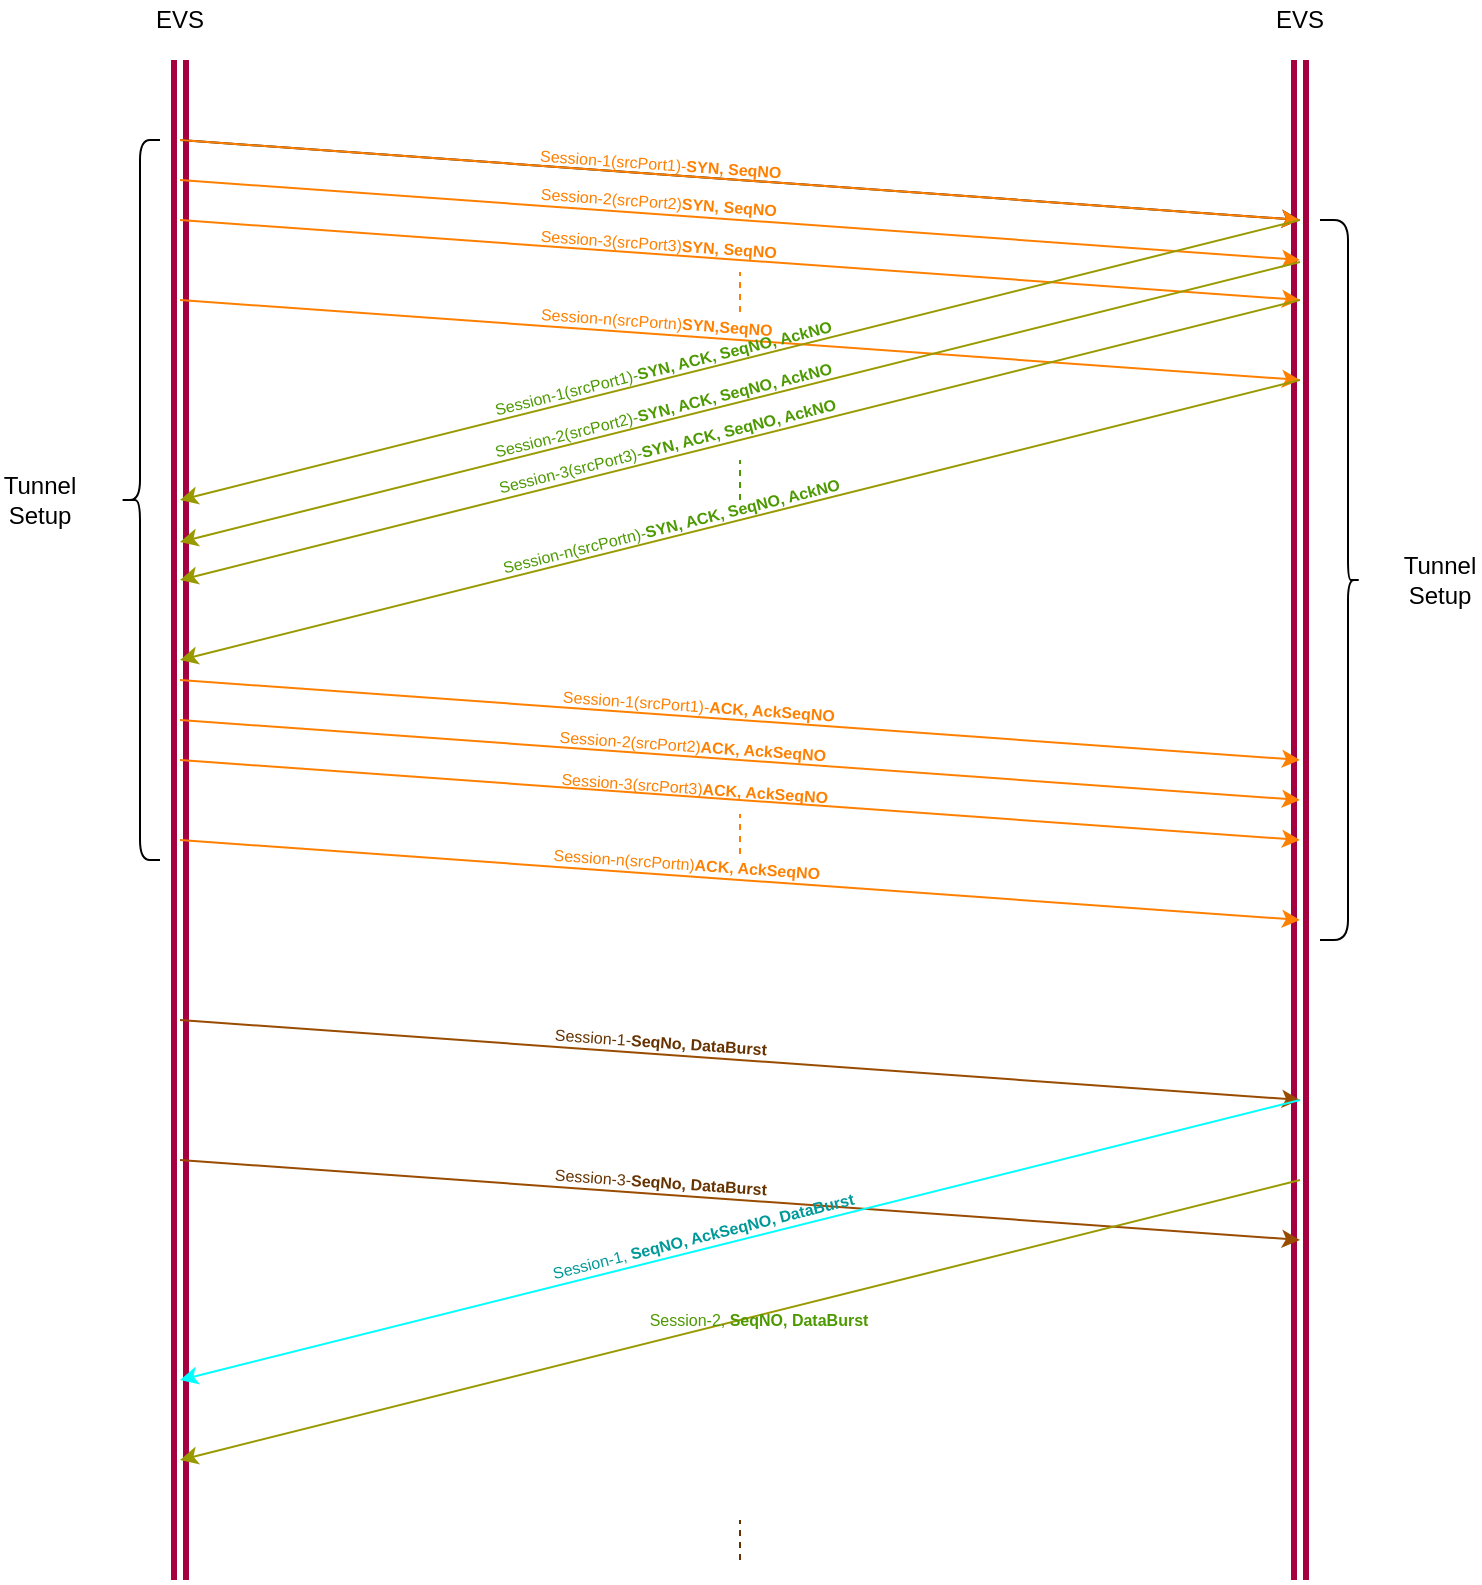<mxfile version="12.9.10" type="github">
  <diagram id="DGuxC2egyGF5mKbaKbJq" name="Page-1">
    <mxGraphModel dx="767" dy="450" grid="1" gridSize="10" guides="1" tooltips="1" connect="1" arrows="1" fold="1" page="1" pageScale="1" pageWidth="1100" pageHeight="850" math="0" shadow="0">
      <root>
        <mxCell id="0" />
        <mxCell id="1" parent="0" />
        <mxCell id="kNCdPxVCbltuEIP-QBrs-1" value="" style="shape=link;html=1;strokeWidth=3;fillColor=#d80073;strokeColor=#A50040;" edge="1" parent="1">
          <mxGeometry width="50" height="50" relative="1" as="geometry">
            <mxPoint x="210" y="840" as="sourcePoint" />
            <mxPoint x="210" y="80" as="targetPoint" />
          </mxGeometry>
        </mxCell>
        <mxCell id="kNCdPxVCbltuEIP-QBrs-2" value="" style="shape=link;html=1;strokeWidth=3;fillColor=#d80073;strokeColor=#A50040;" edge="1" parent="1">
          <mxGeometry width="50" height="50" relative="1" as="geometry">
            <mxPoint x="770" y="840" as="sourcePoint" />
            <mxPoint x="770" y="80" as="targetPoint" />
          </mxGeometry>
        </mxCell>
        <mxCell id="kNCdPxVCbltuEIP-QBrs-3" value="" style="endArrow=classic;html=1;strokeColor=#000000;strokeWidth=1;" edge="1" parent="1">
          <mxGeometry width="50" height="50" relative="1" as="geometry">
            <mxPoint x="210" y="120" as="sourcePoint" />
            <mxPoint x="770" y="160" as="targetPoint" />
          </mxGeometry>
        </mxCell>
        <mxCell id="kNCdPxVCbltuEIP-QBrs-4" value="" style="endArrow=classic;html=1;strokeColor=#FF8000;strokeWidth=1;" edge="1" parent="1">
          <mxGeometry width="50" height="50" relative="1" as="geometry">
            <mxPoint x="210" y="120" as="sourcePoint" />
            <mxPoint x="770" y="160" as="targetPoint" />
          </mxGeometry>
        </mxCell>
        <mxCell id="kNCdPxVCbltuEIP-QBrs-9" value="&lt;font style=&quot;font-size: 8px&quot; color=&quot;#ff8000&quot;&gt;Session-1(srcPort1)-&lt;b&gt;SYN, SeqNO&lt;/b&gt;&lt;/font&gt;" style="text;html=1;align=center;verticalAlign=middle;resizable=0;points=[];rotation=4;" vertex="1" connectable="0" parent="kNCdPxVCbltuEIP-QBrs-4">
          <mxGeometry x="-0.03" y="1" relative="1" as="geometry">
            <mxPoint x="-31.78" y="-8" as="offset" />
          </mxGeometry>
        </mxCell>
        <mxCell id="kNCdPxVCbltuEIP-QBrs-5" value="" style="endArrow=classic;html=1;strokeColor=#FF8000;strokeWidth=1;" edge="1" parent="1">
          <mxGeometry width="50" height="50" relative="1" as="geometry">
            <mxPoint x="210" y="140" as="sourcePoint" />
            <mxPoint x="770" y="180" as="targetPoint" />
          </mxGeometry>
        </mxCell>
        <mxCell id="kNCdPxVCbltuEIP-QBrs-10" value="&lt;font color=&quot;#ff8000&quot;&gt;&lt;span style=&quot;font-size: 8px&quot;&gt;Session-2(srcPort2)&lt;/span&gt;&lt;b style=&quot;font-size: 8px&quot;&gt;SYN, SeqNO&lt;/b&gt;&lt;/font&gt;&lt;span style=&quot;font-size: 8px&quot;&gt;&lt;br&gt;&lt;/span&gt;" style="text;html=1;align=center;verticalAlign=middle;resizable=0;points=[];rotation=4;" vertex="1" connectable="0" parent="kNCdPxVCbltuEIP-QBrs-5">
          <mxGeometry x="-0.044" y="-1" relative="1" as="geometry">
            <mxPoint x="-28.65" y="-10.12" as="offset" />
          </mxGeometry>
        </mxCell>
        <mxCell id="kNCdPxVCbltuEIP-QBrs-6" value="" style="endArrow=classic;html=1;strokeColor=#FF8000;strokeWidth=1;" edge="1" parent="1">
          <mxGeometry width="50" height="50" relative="1" as="geometry">
            <mxPoint x="210" y="160" as="sourcePoint" />
            <mxPoint x="770" y="200" as="targetPoint" />
          </mxGeometry>
        </mxCell>
        <mxCell id="kNCdPxVCbltuEIP-QBrs-11" value="&lt;font color=&quot;#ff8000&quot;&gt;&lt;span style=&quot;font-size: 8px&quot;&gt;Session-3(srcPort3)&lt;/span&gt;&lt;b style=&quot;font-size: 8px&quot;&gt;SYN, SeqNO&lt;/b&gt;&lt;/font&gt;" style="text;html=1;align=center;verticalAlign=middle;resizable=0;points=[];rotation=4;" vertex="1" connectable="0" parent="kNCdPxVCbltuEIP-QBrs-6">
          <mxGeometry x="-0.084" y="-1" relative="1" as="geometry">
            <mxPoint x="-17.48" y="-9" as="offset" />
          </mxGeometry>
        </mxCell>
        <mxCell id="kNCdPxVCbltuEIP-QBrs-7" value="" style="endArrow=classic;html=1;strokeColor=#FF8000;strokeWidth=1;" edge="1" parent="1">
          <mxGeometry width="50" height="50" relative="1" as="geometry">
            <mxPoint x="210" y="200" as="sourcePoint" />
            <mxPoint x="770" y="240" as="targetPoint" />
          </mxGeometry>
        </mxCell>
        <mxCell id="kNCdPxVCbltuEIP-QBrs-12" value="&lt;font color=&quot;#ff8000&quot;&gt;&lt;span style=&quot;font-size: 8px&quot;&gt;Session-n(srcPortn)&lt;/span&gt;&lt;b style=&quot;font-size: 8px&quot;&gt;SYN,SeqNO&lt;/b&gt;&lt;/font&gt;" style="text;html=1;align=center;verticalAlign=middle;resizable=0;points=[];rotation=4;" vertex="1" connectable="0" parent="kNCdPxVCbltuEIP-QBrs-7">
          <mxGeometry x="-0.097" relative="1" as="geometry">
            <mxPoint x="-15.16" y="-8.08" as="offset" />
          </mxGeometry>
        </mxCell>
        <mxCell id="kNCdPxVCbltuEIP-QBrs-8" value="" style="endArrow=none;dashed=1;html=1;strokeColor=#FF8000;strokeWidth=1;" edge="1" parent="1">
          <mxGeometry width="50" height="50" relative="1" as="geometry">
            <mxPoint x="490" y="206" as="sourcePoint" />
            <mxPoint x="490" y="186" as="targetPoint" />
          </mxGeometry>
        </mxCell>
        <mxCell id="kNCdPxVCbltuEIP-QBrs-14" value="" style="endArrow=classic;html=1;strokeColor=#999900;strokeWidth=1;" edge="1" parent="1">
          <mxGeometry width="50" height="50" relative="1" as="geometry">
            <mxPoint x="770" y="160" as="sourcePoint" />
            <mxPoint x="210" y="300" as="targetPoint" />
          </mxGeometry>
        </mxCell>
        <mxCell id="kNCdPxVCbltuEIP-QBrs-15" value="&lt;font style=&quot;font-size: 8px&quot; color=&quot;#4d9900&quot;&gt;Session-1(srcPort1)-&lt;b&gt;SYN, ACK, SeqNO, AckNO&lt;/b&gt;&lt;/font&gt;" style="text;html=1;align=center;verticalAlign=middle;resizable=0;points=[];rotation=346;" vertex="1" connectable="0" parent="kNCdPxVCbltuEIP-QBrs-14">
          <mxGeometry x="-0.03" y="1" relative="1" as="geometry">
            <mxPoint x="-47.6" y="4.12" as="offset" />
          </mxGeometry>
        </mxCell>
        <mxCell id="kNCdPxVCbltuEIP-QBrs-18" value="" style="endArrow=classic;html=1;strokeColor=#999900;strokeWidth=1;" edge="1" parent="1">
          <mxGeometry width="50" height="50" relative="1" as="geometry">
            <mxPoint x="770" y="181" as="sourcePoint" />
            <mxPoint x="210" y="321" as="targetPoint" />
          </mxGeometry>
        </mxCell>
        <mxCell id="kNCdPxVCbltuEIP-QBrs-19" value="&lt;font style=&quot;font-size: 8px&quot; color=&quot;#4d9900&quot;&gt;Session-2(srcPort2)-&lt;b&gt;SYN, ACK, SeqNO, AckNO&lt;/b&gt;&lt;/font&gt;" style="text;html=1;align=center;verticalAlign=middle;resizable=0;points=[];rotation=346;" vertex="1" connectable="0" parent="kNCdPxVCbltuEIP-QBrs-18">
          <mxGeometry x="-0.03" y="1" relative="1" as="geometry">
            <mxPoint x="-47.6" y="4" as="offset" />
          </mxGeometry>
        </mxCell>
        <mxCell id="kNCdPxVCbltuEIP-QBrs-20" value="" style="endArrow=classic;html=1;strokeColor=#999900;strokeWidth=1;" edge="1" parent="1">
          <mxGeometry width="50" height="50" relative="1" as="geometry">
            <mxPoint x="770" y="200" as="sourcePoint" />
            <mxPoint x="210" y="340" as="targetPoint" />
          </mxGeometry>
        </mxCell>
        <mxCell id="kNCdPxVCbltuEIP-QBrs-21" value="&lt;font style=&quot;font-size: 8px&quot; color=&quot;#4d9900&quot;&gt;Session-3(srcPort3)-&lt;b&gt;SYN, ACK, SeqNO, AckNO&lt;/b&gt;&lt;/font&gt;" style="text;html=1;align=center;verticalAlign=middle;resizable=0;points=[];rotation=346;" vertex="1" connectable="0" parent="kNCdPxVCbltuEIP-QBrs-20">
          <mxGeometry x="-0.03" y="1" relative="1" as="geometry">
            <mxPoint x="-45.6" y="3" as="offset" />
          </mxGeometry>
        </mxCell>
        <mxCell id="kNCdPxVCbltuEIP-QBrs-22" value="" style="endArrow=none;dashed=1;html=1;strokeColor=#4D9900;strokeWidth=1;" edge="1" parent="1">
          <mxGeometry width="50" height="50" relative="1" as="geometry">
            <mxPoint x="490" y="300" as="sourcePoint" />
            <mxPoint x="490" y="280" as="targetPoint" />
          </mxGeometry>
        </mxCell>
        <mxCell id="kNCdPxVCbltuEIP-QBrs-23" value="" style="endArrow=classic;html=1;strokeColor=#999900;strokeWidth=1;" edge="1" parent="1">
          <mxGeometry width="50" height="50" relative="1" as="geometry">
            <mxPoint x="770" y="240" as="sourcePoint" />
            <mxPoint x="210" y="380" as="targetPoint" />
          </mxGeometry>
        </mxCell>
        <mxCell id="kNCdPxVCbltuEIP-QBrs-24" value="&lt;font style=&quot;font-size: 8px&quot; color=&quot;#4d9900&quot;&gt;Session-n(srcPortn)-&lt;b&gt;SYN, ACK, SeqNO, AckNO&lt;/b&gt;&lt;/font&gt;" style="text;html=1;align=center;verticalAlign=middle;resizable=0;points=[];rotation=346;" vertex="1" connectable="0" parent="kNCdPxVCbltuEIP-QBrs-23">
          <mxGeometry x="-0.03" y="1" relative="1" as="geometry">
            <mxPoint x="-43.6" y="3.12" as="offset" />
          </mxGeometry>
        </mxCell>
        <mxCell id="kNCdPxVCbltuEIP-QBrs-25" value="" style="endArrow=classic;html=1;strokeColor=#FF8000;strokeWidth=1;" edge="1" parent="1">
          <mxGeometry width="50" height="50" relative="1" as="geometry">
            <mxPoint x="210" y="390" as="sourcePoint" />
            <mxPoint x="770" y="430" as="targetPoint" />
          </mxGeometry>
        </mxCell>
        <mxCell id="kNCdPxVCbltuEIP-QBrs-26" value="&lt;font style=&quot;font-size: 8px&quot; color=&quot;#ff8000&quot;&gt;Session-1(srcPort1)-&lt;b&gt;ACK, AckSeqNO&lt;/b&gt;&lt;/font&gt;" style="text;html=1;align=center;verticalAlign=middle;resizable=0;points=[];rotation=4;" vertex="1" connectable="0" parent="kNCdPxVCbltuEIP-QBrs-25">
          <mxGeometry x="-0.03" y="1" relative="1" as="geometry">
            <mxPoint x="-13" y="-6.41" as="offset" />
          </mxGeometry>
        </mxCell>
        <mxCell id="kNCdPxVCbltuEIP-QBrs-27" value="" style="endArrow=classic;html=1;strokeColor=#FF8000;strokeWidth=1;" edge="1" parent="1">
          <mxGeometry width="50" height="50" relative="1" as="geometry">
            <mxPoint x="210" y="410" as="sourcePoint" />
            <mxPoint x="770" y="450" as="targetPoint" />
          </mxGeometry>
        </mxCell>
        <mxCell id="kNCdPxVCbltuEIP-QBrs-28" value="&lt;font color=&quot;#ff8000&quot;&gt;&lt;span style=&quot;font-size: 8px&quot;&gt;Session-2(srcPort2)&lt;b&gt;ACK, AckSeqNO&lt;/b&gt;&lt;/span&gt;&lt;/font&gt;&lt;span style=&quot;font-size: 8px&quot;&gt;&lt;br&gt;&lt;/span&gt;" style="text;html=1;align=center;verticalAlign=middle;resizable=0;points=[];rotation=4;" vertex="1" connectable="0" parent="kNCdPxVCbltuEIP-QBrs-27">
          <mxGeometry x="-0.044" y="-1" relative="1" as="geometry">
            <mxPoint x="-11.52" y="-8.11" as="offset" />
          </mxGeometry>
        </mxCell>
        <mxCell id="kNCdPxVCbltuEIP-QBrs-29" value="" style="endArrow=classic;html=1;strokeColor=#FF8000;strokeWidth=1;" edge="1" parent="1">
          <mxGeometry width="50" height="50" relative="1" as="geometry">
            <mxPoint x="210" y="430" as="sourcePoint" />
            <mxPoint x="770" y="470" as="targetPoint" />
          </mxGeometry>
        </mxCell>
        <mxCell id="kNCdPxVCbltuEIP-QBrs-30" value="&lt;font color=&quot;#ff8000&quot;&gt;&lt;span style=&quot;font-size: 8px&quot;&gt;Session-3(srcPort3)&lt;b&gt;ACK, AckSeqNO&lt;/b&gt;&lt;/span&gt;&lt;/font&gt;" style="text;html=1;align=center;verticalAlign=middle;resizable=0;points=[];rotation=4;" vertex="1" connectable="0" parent="kNCdPxVCbltuEIP-QBrs-29">
          <mxGeometry x="-0.084" y="-1" relative="1" as="geometry">
            <mxPoint y="-7" as="offset" />
          </mxGeometry>
        </mxCell>
        <mxCell id="kNCdPxVCbltuEIP-QBrs-31" value="" style="endArrow=classic;html=1;strokeColor=#FF8000;strokeWidth=1;" edge="1" parent="1">
          <mxGeometry width="50" height="50" relative="1" as="geometry">
            <mxPoint x="210" y="470" as="sourcePoint" />
            <mxPoint x="770" y="510" as="targetPoint" />
          </mxGeometry>
        </mxCell>
        <mxCell id="kNCdPxVCbltuEIP-QBrs-32" value="&lt;font color=&quot;#ff8000&quot;&gt;&lt;span style=&quot;font-size: 8px&quot;&gt;Session-n(srcPortn)&lt;b&gt;ACK, AckSeqNO&lt;/b&gt;&lt;/span&gt;&lt;/font&gt;" style="text;html=1;align=center;verticalAlign=middle;resizable=0;points=[];rotation=4;" vertex="1" connectable="0" parent="kNCdPxVCbltuEIP-QBrs-31">
          <mxGeometry x="-0.097" relative="1" as="geometry">
            <mxPoint y="-7" as="offset" />
          </mxGeometry>
        </mxCell>
        <mxCell id="kNCdPxVCbltuEIP-QBrs-33" value="" style="endArrow=none;dashed=1;html=1;strokeColor=#FF8000;strokeWidth=1;" edge="1" parent="1">
          <mxGeometry width="50" height="50" relative="1" as="geometry">
            <mxPoint x="490" y="477" as="sourcePoint" />
            <mxPoint x="490" y="457" as="targetPoint" />
          </mxGeometry>
        </mxCell>
        <mxCell id="kNCdPxVCbltuEIP-QBrs-34" value="" style="shape=curlyBracket;whiteSpace=wrap;html=1;rounded=1;" vertex="1" parent="1">
          <mxGeometry x="180" y="120" width="20" height="360" as="geometry" />
        </mxCell>
        <mxCell id="kNCdPxVCbltuEIP-QBrs-35" value="" style="shape=curlyBracket;whiteSpace=wrap;html=1;rounded=1;rotation=-180;size=0.3;" vertex="1" parent="1">
          <mxGeometry x="780" y="160" width="20" height="360" as="geometry" />
        </mxCell>
        <mxCell id="kNCdPxVCbltuEIP-QBrs-38" value="EVS" style="text;html=1;strokeColor=none;fillColor=none;align=center;verticalAlign=middle;whiteSpace=wrap;rounded=0;" vertex="1" parent="1">
          <mxGeometry x="190" y="50" width="40" height="20" as="geometry" />
        </mxCell>
        <mxCell id="kNCdPxVCbltuEIP-QBrs-39" value="EVS" style="text;html=1;strokeColor=none;fillColor=none;align=center;verticalAlign=middle;whiteSpace=wrap;rounded=0;" vertex="1" parent="1">
          <mxGeometry x="750" y="50" width="40" height="20" as="geometry" />
        </mxCell>
        <mxCell id="kNCdPxVCbltuEIP-QBrs-40" value="Tunnel&lt;br&gt;Setup" style="text;html=1;strokeColor=none;fillColor=none;align=center;verticalAlign=middle;whiteSpace=wrap;rounded=0;" vertex="1" parent="1">
          <mxGeometry x="820" y="330" width="40" height="20" as="geometry" />
        </mxCell>
        <mxCell id="kNCdPxVCbltuEIP-QBrs-41" value="Tunnel&lt;br&gt;Setup" style="text;html=1;strokeColor=none;fillColor=none;align=center;verticalAlign=middle;whiteSpace=wrap;rounded=0;" vertex="1" parent="1">
          <mxGeometry x="120" y="290" width="40" height="20" as="geometry" />
        </mxCell>
        <mxCell id="kNCdPxVCbltuEIP-QBrs-43" value="" style="endArrow=classic;html=1;strokeColor=#994C00;strokeWidth=1;" edge="1" parent="1">
          <mxGeometry width="50" height="50" relative="1" as="geometry">
            <mxPoint x="210" y="560" as="sourcePoint" />
            <mxPoint x="770" y="600" as="targetPoint" />
          </mxGeometry>
        </mxCell>
        <mxCell id="kNCdPxVCbltuEIP-QBrs-44" value="&lt;span style=&quot;font-size: 8px&quot;&gt;&lt;font color=&quot;#663300&quot;&gt;Session-1-&lt;b&gt;SeqNo, DataBurst&lt;/b&gt;&lt;/font&gt;&lt;/span&gt;" style="text;html=1;align=center;verticalAlign=middle;resizable=0;points=[];rotation=4;" vertex="1" connectable="0" parent="kNCdPxVCbltuEIP-QBrs-43">
          <mxGeometry x="-0.206" y="2" relative="1" as="geometry">
            <mxPoint x="17.57" y="-3.88" as="offset" />
          </mxGeometry>
        </mxCell>
        <mxCell id="kNCdPxVCbltuEIP-QBrs-45" value="" style="endArrow=classic;html=1;strokeColor=#994C00;strokeWidth=1;" edge="1" parent="1">
          <mxGeometry width="50" height="50" relative="1" as="geometry">
            <mxPoint x="210" y="630" as="sourcePoint" />
            <mxPoint x="770" y="670" as="targetPoint" />
          </mxGeometry>
        </mxCell>
        <mxCell id="kNCdPxVCbltuEIP-QBrs-46" value="&lt;span style=&quot;font-size: 8px&quot;&gt;&lt;font color=&quot;#663300&quot;&gt;Session-3-&lt;b&gt;SeqNo, DataBurst&lt;/b&gt;&lt;/font&gt;&lt;/span&gt;" style="text;html=1;align=center;verticalAlign=middle;resizable=0;points=[];rotation=4;" vertex="1" connectable="0" parent="kNCdPxVCbltuEIP-QBrs-45">
          <mxGeometry x="-0.206" y="2" relative="1" as="geometry">
            <mxPoint x="17.57" y="-3.88" as="offset" />
          </mxGeometry>
        </mxCell>
        <mxCell id="kNCdPxVCbltuEIP-QBrs-47" value="" style="endArrow=none;dashed=1;html=1;strokeColor=#663300;strokeWidth=1;" edge="1" parent="1">
          <mxGeometry width="50" height="50" relative="1" as="geometry">
            <mxPoint x="490" y="830" as="sourcePoint" />
            <mxPoint x="490" y="810" as="targetPoint" />
          </mxGeometry>
        </mxCell>
        <mxCell id="kNCdPxVCbltuEIP-QBrs-48" value="" style="endArrow=classic;html=1;strokeColor=#00FFFF;strokeWidth=1;" edge="1" parent="1">
          <mxGeometry width="50" height="50" relative="1" as="geometry">
            <mxPoint x="770" y="600" as="sourcePoint" />
            <mxPoint x="210" y="740" as="targetPoint" />
          </mxGeometry>
        </mxCell>
        <mxCell id="kNCdPxVCbltuEIP-QBrs-49" value="&lt;font style=&quot;font-size: 8px&quot; color=&quot;#009999&quot;&gt;Session-1,&lt;b&gt;&amp;nbsp;SeqNO, AckSeqNO, DataBurst&lt;/b&gt;&lt;/font&gt;" style="text;html=1;align=center;verticalAlign=middle;resizable=0;points=[];rotation=346;" vertex="1" connectable="0" parent="kNCdPxVCbltuEIP-QBrs-48">
          <mxGeometry x="-0.03" y="1" relative="1" as="geometry">
            <mxPoint x="-27.6" y="-1.88" as="offset" />
          </mxGeometry>
        </mxCell>
        <mxCell id="kNCdPxVCbltuEIP-QBrs-51" value="" style="endArrow=classic;html=1;strokeColor=#999900;strokeWidth=1;" edge="1" parent="1">
          <mxGeometry width="50" height="50" relative="1" as="geometry">
            <mxPoint x="770" y="640" as="sourcePoint" />
            <mxPoint x="210" y="780" as="targetPoint" />
          </mxGeometry>
        </mxCell>
        <mxCell id="kNCdPxVCbltuEIP-QBrs-52" value="&lt;font style=&quot;font-size: 8px&quot; color=&quot;#4d9900&quot;&gt;Session-2,&lt;b&gt;&amp;nbsp;SeqNO, DataBurst&lt;/b&gt;&lt;/font&gt;" style="text;html=1;align=center;verticalAlign=middle;resizable=0;points=[];" vertex="1" connectable="0" parent="kNCdPxVCbltuEIP-QBrs-51">
          <mxGeometry x="-0.03" y="1" relative="1" as="geometry">
            <mxPoint as="offset" />
          </mxGeometry>
        </mxCell>
      </root>
    </mxGraphModel>
  </diagram>
</mxfile>
